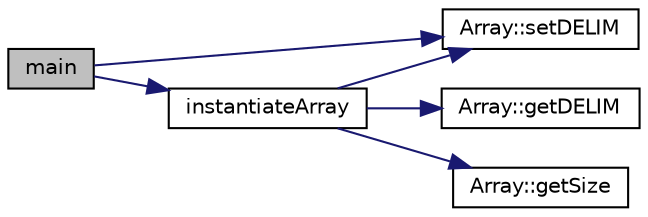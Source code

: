 digraph "main"
{
  edge [fontname="Helvetica",fontsize="10",labelfontname="Helvetica",labelfontsize="10"];
  node [fontname="Helvetica",fontsize="10",shape=record];
  rankdir="LR";
  Node1 [label="main",height=0.2,width=0.4,color="black", fillcolor="grey75", style="filled", fontcolor="black"];
  Node1 -> Node2 [color="midnightblue",fontsize="10",style="solid"];
  Node2 [label="Array::setDELIM",height=0.2,width=0.4,color="black", fillcolor="white", style="filled",URL="$classArray.html#aebe3687021d31102a7d52e18bedbffbc"];
  Node1 -> Node3 [color="midnightblue",fontsize="10",style="solid"];
  Node3 [label="instantiateArray",height=0.2,width=0.4,color="black", fillcolor="white", style="filled",URL="$Amain2_8cpp.html#a3314cbbca00e99ccc8b9d46dce272b0d"];
  Node3 -> Node4 [color="midnightblue",fontsize="10",style="solid"];
  Node4 [label="Array::getDELIM",height=0.2,width=0.4,color="black", fillcolor="white", style="filled",URL="$classArray.html#aa9850f94775a80016a6ef59e76dac02d"];
  Node3 -> Node5 [color="midnightblue",fontsize="10",style="solid"];
  Node5 [label="Array::getSize",height=0.2,width=0.4,color="black", fillcolor="white", style="filled",URL="$classArray.html#a88b824f494fefe7053adf4a5cf55e7cf"];
  Node3 -> Node2 [color="midnightblue",fontsize="10",style="solid"];
}
